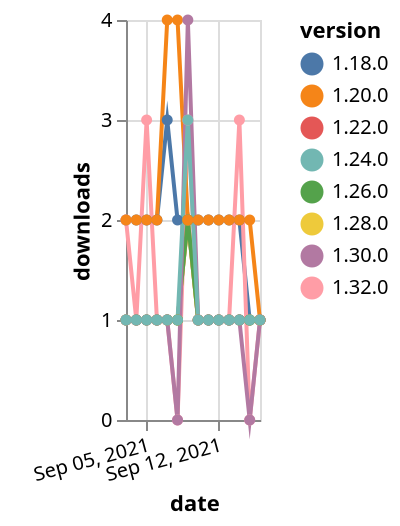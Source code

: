 {"$schema": "https://vega.github.io/schema/vega-lite/v5.json", "description": "A simple bar chart with embedded data.", "data": {"values": [{"date": "2021-09-03", "total": 2366, "delta": 2, "version": "1.18.0"}, {"date": "2021-09-04", "total": 2368, "delta": 2, "version": "1.18.0"}, {"date": "2021-09-05", "total": 2370, "delta": 2, "version": "1.18.0"}, {"date": "2021-09-06", "total": 2372, "delta": 2, "version": "1.18.0"}, {"date": "2021-09-07", "total": 2375, "delta": 3, "version": "1.18.0"}, {"date": "2021-09-08", "total": 2377, "delta": 2, "version": "1.18.0"}, {"date": "2021-09-09", "total": 2379, "delta": 2, "version": "1.18.0"}, {"date": "2021-09-10", "total": 2381, "delta": 2, "version": "1.18.0"}, {"date": "2021-09-11", "total": 2383, "delta": 2, "version": "1.18.0"}, {"date": "2021-09-12", "total": 2385, "delta": 2, "version": "1.18.0"}, {"date": "2021-09-13", "total": 2387, "delta": 2, "version": "1.18.0"}, {"date": "2021-09-14", "total": 2389, "delta": 2, "version": "1.18.0"}, {"date": "2021-09-15", "total": 2390, "delta": 1, "version": "1.18.0"}, {"date": "2021-09-16", "total": 2391, "delta": 1, "version": "1.18.0"}, {"date": "2021-09-03", "total": 128, "delta": 2, "version": "1.32.0"}, {"date": "2021-09-04", "total": 129, "delta": 1, "version": "1.32.0"}, {"date": "2021-09-05", "total": 132, "delta": 3, "version": "1.32.0"}, {"date": "2021-09-06", "total": 133, "delta": 1, "version": "1.32.0"}, {"date": "2021-09-07", "total": 134, "delta": 1, "version": "1.32.0"}, {"date": "2021-09-08", "total": 134, "delta": 0, "version": "1.32.0"}, {"date": "2021-09-09", "total": 137, "delta": 3, "version": "1.32.0"}, {"date": "2021-09-10", "total": 138, "delta": 1, "version": "1.32.0"}, {"date": "2021-09-11", "total": 139, "delta": 1, "version": "1.32.0"}, {"date": "2021-09-12", "total": 140, "delta": 1, "version": "1.32.0"}, {"date": "2021-09-13", "total": 141, "delta": 1, "version": "1.32.0"}, {"date": "2021-09-14", "total": 144, "delta": 3, "version": "1.32.0"}, {"date": "2021-09-15", "total": 144, "delta": 0, "version": "1.32.0"}, {"date": "2021-09-16", "total": 145, "delta": 1, "version": "1.32.0"}, {"date": "2021-09-03", "total": 229, "delta": 1, "version": "1.22.0"}, {"date": "2021-09-04", "total": 230, "delta": 1, "version": "1.22.0"}, {"date": "2021-09-05", "total": 231, "delta": 1, "version": "1.22.0"}, {"date": "2021-09-06", "total": 232, "delta": 1, "version": "1.22.0"}, {"date": "2021-09-07", "total": 233, "delta": 1, "version": "1.22.0"}, {"date": "2021-09-08", "total": 234, "delta": 1, "version": "1.22.0"}, {"date": "2021-09-09", "total": 236, "delta": 2, "version": "1.22.0"}, {"date": "2021-09-10", "total": 237, "delta": 1, "version": "1.22.0"}, {"date": "2021-09-11", "total": 238, "delta": 1, "version": "1.22.0"}, {"date": "2021-09-12", "total": 239, "delta": 1, "version": "1.22.0"}, {"date": "2021-09-13", "total": 240, "delta": 1, "version": "1.22.0"}, {"date": "2021-09-14", "total": 241, "delta": 1, "version": "1.22.0"}, {"date": "2021-09-15", "total": 242, "delta": 1, "version": "1.22.0"}, {"date": "2021-09-16", "total": 243, "delta": 1, "version": "1.22.0"}, {"date": "2021-09-03", "total": 160, "delta": 1, "version": "1.28.0"}, {"date": "2021-09-04", "total": 161, "delta": 1, "version": "1.28.0"}, {"date": "2021-09-05", "total": 162, "delta": 1, "version": "1.28.0"}, {"date": "2021-09-06", "total": 163, "delta": 1, "version": "1.28.0"}, {"date": "2021-09-07", "total": 164, "delta": 1, "version": "1.28.0"}, {"date": "2021-09-08", "total": 165, "delta": 1, "version": "1.28.0"}, {"date": "2021-09-09", "total": 167, "delta": 2, "version": "1.28.0"}, {"date": "2021-09-10", "total": 168, "delta": 1, "version": "1.28.0"}, {"date": "2021-09-11", "total": 169, "delta": 1, "version": "1.28.0"}, {"date": "2021-09-12", "total": 170, "delta": 1, "version": "1.28.0"}, {"date": "2021-09-13", "total": 171, "delta": 1, "version": "1.28.0"}, {"date": "2021-09-14", "total": 172, "delta": 1, "version": "1.28.0"}, {"date": "2021-09-15", "total": 173, "delta": 1, "version": "1.28.0"}, {"date": "2021-09-16", "total": 174, "delta": 1, "version": "1.28.0"}, {"date": "2021-09-03", "total": 192, "delta": 1, "version": "1.26.0"}, {"date": "2021-09-04", "total": 193, "delta": 1, "version": "1.26.0"}, {"date": "2021-09-05", "total": 194, "delta": 1, "version": "1.26.0"}, {"date": "2021-09-06", "total": 195, "delta": 1, "version": "1.26.0"}, {"date": "2021-09-07", "total": 196, "delta": 1, "version": "1.26.0"}, {"date": "2021-09-08", "total": 197, "delta": 1, "version": "1.26.0"}, {"date": "2021-09-09", "total": 199, "delta": 2, "version": "1.26.0"}, {"date": "2021-09-10", "total": 200, "delta": 1, "version": "1.26.0"}, {"date": "2021-09-11", "total": 201, "delta": 1, "version": "1.26.0"}, {"date": "2021-09-12", "total": 202, "delta": 1, "version": "1.26.0"}, {"date": "2021-09-13", "total": 203, "delta": 1, "version": "1.26.0"}, {"date": "2021-09-14", "total": 204, "delta": 1, "version": "1.26.0"}, {"date": "2021-09-15", "total": 205, "delta": 1, "version": "1.26.0"}, {"date": "2021-09-16", "total": 206, "delta": 1, "version": "1.26.0"}, {"date": "2021-09-03", "total": 2551, "delta": 2, "version": "1.20.0"}, {"date": "2021-09-04", "total": 2553, "delta": 2, "version": "1.20.0"}, {"date": "2021-09-05", "total": 2555, "delta": 2, "version": "1.20.0"}, {"date": "2021-09-06", "total": 2557, "delta": 2, "version": "1.20.0"}, {"date": "2021-09-07", "total": 2561, "delta": 4, "version": "1.20.0"}, {"date": "2021-09-08", "total": 2565, "delta": 4, "version": "1.20.0"}, {"date": "2021-09-09", "total": 2567, "delta": 2, "version": "1.20.0"}, {"date": "2021-09-10", "total": 2569, "delta": 2, "version": "1.20.0"}, {"date": "2021-09-11", "total": 2571, "delta": 2, "version": "1.20.0"}, {"date": "2021-09-12", "total": 2573, "delta": 2, "version": "1.20.0"}, {"date": "2021-09-13", "total": 2575, "delta": 2, "version": "1.20.0"}, {"date": "2021-09-14", "total": 2577, "delta": 2, "version": "1.20.0"}, {"date": "2021-09-15", "total": 2579, "delta": 2, "version": "1.20.0"}, {"date": "2021-09-16", "total": 2580, "delta": 1, "version": "1.20.0"}, {"date": "2021-09-03", "total": 189, "delta": 1, "version": "1.30.0"}, {"date": "2021-09-04", "total": 190, "delta": 1, "version": "1.30.0"}, {"date": "2021-09-05", "total": 191, "delta": 1, "version": "1.30.0"}, {"date": "2021-09-06", "total": 192, "delta": 1, "version": "1.30.0"}, {"date": "2021-09-07", "total": 193, "delta": 1, "version": "1.30.0"}, {"date": "2021-09-08", "total": 193, "delta": 0, "version": "1.30.0"}, {"date": "2021-09-09", "total": 197, "delta": 4, "version": "1.30.0"}, {"date": "2021-09-10", "total": 198, "delta": 1, "version": "1.30.0"}, {"date": "2021-09-11", "total": 199, "delta": 1, "version": "1.30.0"}, {"date": "2021-09-12", "total": 200, "delta": 1, "version": "1.30.0"}, {"date": "2021-09-13", "total": 201, "delta": 1, "version": "1.30.0"}, {"date": "2021-09-14", "total": 202, "delta": 1, "version": "1.30.0"}, {"date": "2021-09-15", "total": 202, "delta": 0, "version": "1.30.0"}, {"date": "2021-09-16", "total": 203, "delta": 1, "version": "1.30.0"}, {"date": "2021-09-03", "total": 325, "delta": 1, "version": "1.24.0"}, {"date": "2021-09-04", "total": 326, "delta": 1, "version": "1.24.0"}, {"date": "2021-09-05", "total": 327, "delta": 1, "version": "1.24.0"}, {"date": "2021-09-06", "total": 328, "delta": 1, "version": "1.24.0"}, {"date": "2021-09-07", "total": 329, "delta": 1, "version": "1.24.0"}, {"date": "2021-09-08", "total": 330, "delta": 1, "version": "1.24.0"}, {"date": "2021-09-09", "total": 333, "delta": 3, "version": "1.24.0"}, {"date": "2021-09-10", "total": 334, "delta": 1, "version": "1.24.0"}, {"date": "2021-09-11", "total": 335, "delta": 1, "version": "1.24.0"}, {"date": "2021-09-12", "total": 336, "delta": 1, "version": "1.24.0"}, {"date": "2021-09-13", "total": 337, "delta": 1, "version": "1.24.0"}, {"date": "2021-09-14", "total": 338, "delta": 1, "version": "1.24.0"}, {"date": "2021-09-15", "total": 339, "delta": 1, "version": "1.24.0"}, {"date": "2021-09-16", "total": 340, "delta": 1, "version": "1.24.0"}]}, "width": "container", "mark": {"type": "line", "point": {"filled": true}}, "encoding": {"x": {"field": "date", "type": "temporal", "timeUnit": "yearmonthdate", "title": "date", "axis": {"labelAngle": -15}}, "y": {"field": "delta", "type": "quantitative", "title": "downloads"}, "color": {"field": "version", "type": "nominal"}, "tooltip": {"field": "delta"}}}